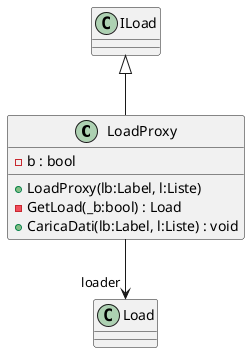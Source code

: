@startuml
class LoadProxy {
    - b : bool
    + LoadProxy(lb:Label, l:Liste)
    - GetLoad(_b:bool) : Load
    + CaricaDati(lb:Label, l:Liste) : void
}
ILoad <|-- LoadProxy
LoadProxy --> "loader" Load
@enduml
